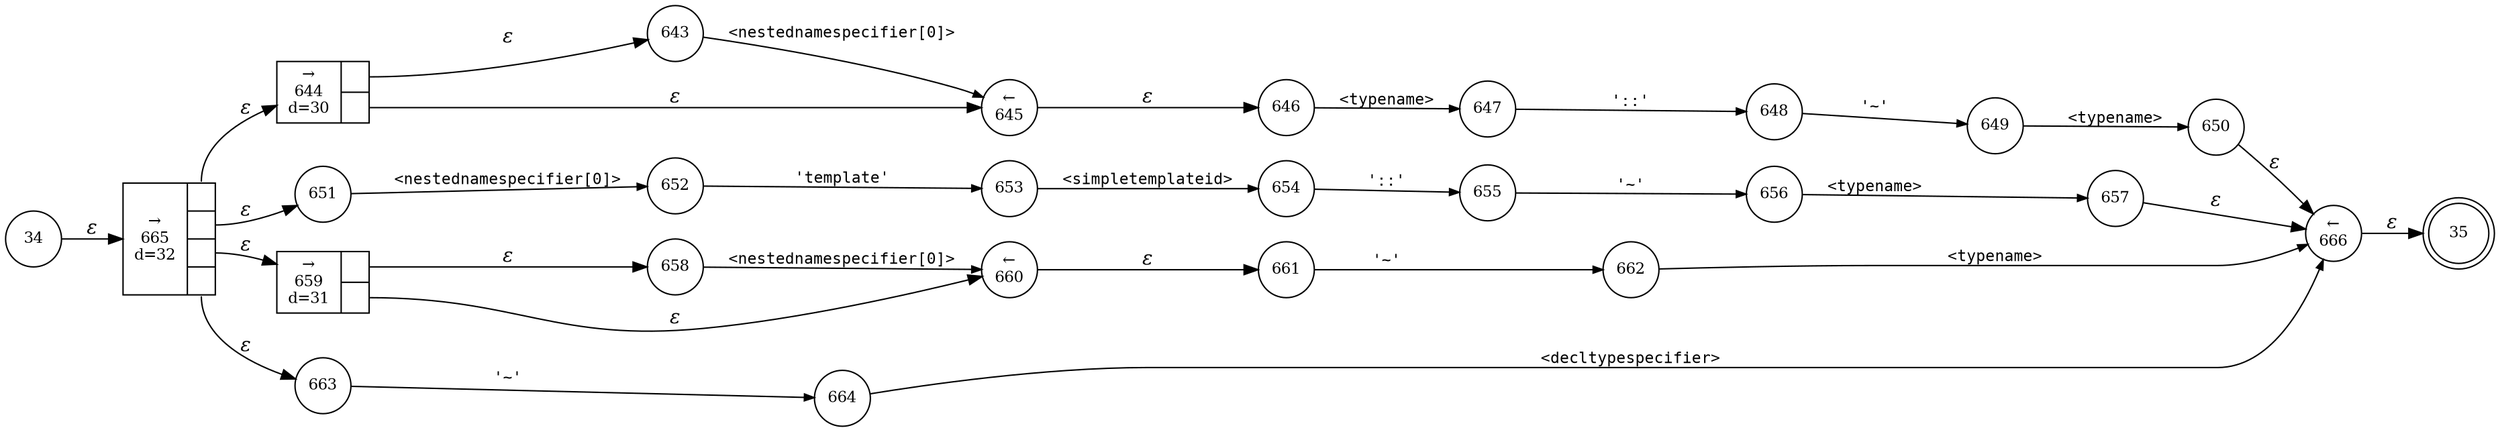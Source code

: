 digraph ATN {
rankdir=LR;
s35[fontsize=11, label="35", shape=doublecircle, fixedsize=true, width=.6];
s643[fontsize=11,label="643", shape=circle, fixedsize=true, width=.55, peripheries=1];
s644[fontsize=11,label="{&rarr;\n644\nd=30|{<p0>|<p1>}}", shape=record, fixedsize=false, peripheries=1];
s645[fontsize=11,label="&larr;\n645", shape=circle, fixedsize=true, width=.55, peripheries=1];
s646[fontsize=11,label="646", shape=circle, fixedsize=true, width=.55, peripheries=1];
s647[fontsize=11,label="647", shape=circle, fixedsize=true, width=.55, peripheries=1];
s648[fontsize=11,label="648", shape=circle, fixedsize=true, width=.55, peripheries=1];
s649[fontsize=11,label="649", shape=circle, fixedsize=true, width=.55, peripheries=1];
s650[fontsize=11,label="650", shape=circle, fixedsize=true, width=.55, peripheries=1];
s651[fontsize=11,label="651", shape=circle, fixedsize=true, width=.55, peripheries=1];
s652[fontsize=11,label="652", shape=circle, fixedsize=true, width=.55, peripheries=1];
s653[fontsize=11,label="653", shape=circle, fixedsize=true, width=.55, peripheries=1];
s654[fontsize=11,label="654", shape=circle, fixedsize=true, width=.55, peripheries=1];
s655[fontsize=11,label="655", shape=circle, fixedsize=true, width=.55, peripheries=1];
s656[fontsize=11,label="656", shape=circle, fixedsize=true, width=.55, peripheries=1];
s657[fontsize=11,label="657", shape=circle, fixedsize=true, width=.55, peripheries=1];
s658[fontsize=11,label="658", shape=circle, fixedsize=true, width=.55, peripheries=1];
s659[fontsize=11,label="{&rarr;\n659\nd=31|{<p0>|<p1>}}", shape=record, fixedsize=false, peripheries=1];
s660[fontsize=11,label="&larr;\n660", shape=circle, fixedsize=true, width=.55, peripheries=1];
s661[fontsize=11,label="661", shape=circle, fixedsize=true, width=.55, peripheries=1];
s662[fontsize=11,label="662", shape=circle, fixedsize=true, width=.55, peripheries=1];
s663[fontsize=11,label="663", shape=circle, fixedsize=true, width=.55, peripheries=1];
s664[fontsize=11,label="664", shape=circle, fixedsize=true, width=.55, peripheries=1];
s665[fontsize=11,label="{&rarr;\n665\nd=32|{<p0>|<p1>|<p2>|<p3>}}", shape=record, fixedsize=false, peripheries=1];
s666[fontsize=11,label="&larr;\n666", shape=circle, fixedsize=true, width=.55, peripheries=1];
s34[fontsize=11,label="34", shape=circle, fixedsize=true, width=.55, peripheries=1];
s34 -> s665 [fontname="Times-Italic", label="&epsilon;"];
s665:p0 -> s644 [fontname="Times-Italic", label="&epsilon;"];
s665:p1 -> s651 [fontname="Times-Italic", label="&epsilon;"];
s665:p2 -> s659 [fontname="Times-Italic", label="&epsilon;"];
s665:p3 -> s663 [fontname="Times-Italic", label="&epsilon;"];
s644:p0 -> s643 [fontname="Times-Italic", label="&epsilon;"];
s644:p1 -> s645 [fontname="Times-Italic", label="&epsilon;"];
s651 -> s652 [fontsize=11, fontname="Courier", arrowsize=.7, label = "<nestednamespecifier[0]>", arrowhead = normal];
s659:p0 -> s658 [fontname="Times-Italic", label="&epsilon;"];
s659:p1 -> s660 [fontname="Times-Italic", label="&epsilon;"];
s663 -> s664 [fontsize=11, fontname="Courier", arrowsize=.7, label = "'~'", arrowhead = normal];
s643 -> s645 [fontsize=11, fontname="Courier", arrowsize=.7, label = "<nestednamespecifier[0]>", arrowhead = normal];
s645 -> s646 [fontname="Times-Italic", label="&epsilon;"];
s652 -> s653 [fontsize=11, fontname="Courier", arrowsize=.7, label = "'template'", arrowhead = normal];
s658 -> s660 [fontsize=11, fontname="Courier", arrowsize=.7, label = "<nestednamespecifier[0]>", arrowhead = normal];
s660 -> s661 [fontname="Times-Italic", label="&epsilon;"];
s664 -> s666 [fontsize=11, fontname="Courier", arrowsize=.7, label = "<decltypespecifier>", arrowhead = normal];
s646 -> s647 [fontsize=11, fontname="Courier", arrowsize=.7, label = "<typename>", arrowhead = normal];
s653 -> s654 [fontsize=11, fontname="Courier", arrowsize=.7, label = "<simpletemplateid>", arrowhead = normal];
s661 -> s662 [fontsize=11, fontname="Courier", arrowsize=.7, label = "'~'", arrowhead = normal];
s666 -> s35 [fontname="Times-Italic", label="&epsilon;"];
s647 -> s648 [fontsize=11, fontname="Courier", arrowsize=.7, label = "'::'", arrowhead = normal];
s654 -> s655 [fontsize=11, fontname="Courier", arrowsize=.7, label = "'::'", arrowhead = normal];
s662 -> s666 [fontsize=11, fontname="Courier", arrowsize=.7, label = "<typename>", arrowhead = normal];
s648 -> s649 [fontsize=11, fontname="Courier", arrowsize=.7, label = "'~'", arrowhead = normal];
s655 -> s656 [fontsize=11, fontname="Courier", arrowsize=.7, label = "'~'", arrowhead = normal];
s649 -> s650 [fontsize=11, fontname="Courier", arrowsize=.7, label = "<typename>", arrowhead = normal];
s656 -> s657 [fontsize=11, fontname="Courier", arrowsize=.7, label = "<typename>", arrowhead = normal];
s650 -> s666 [fontname="Times-Italic", label="&epsilon;"];
s657 -> s666 [fontname="Times-Italic", label="&epsilon;"];
}